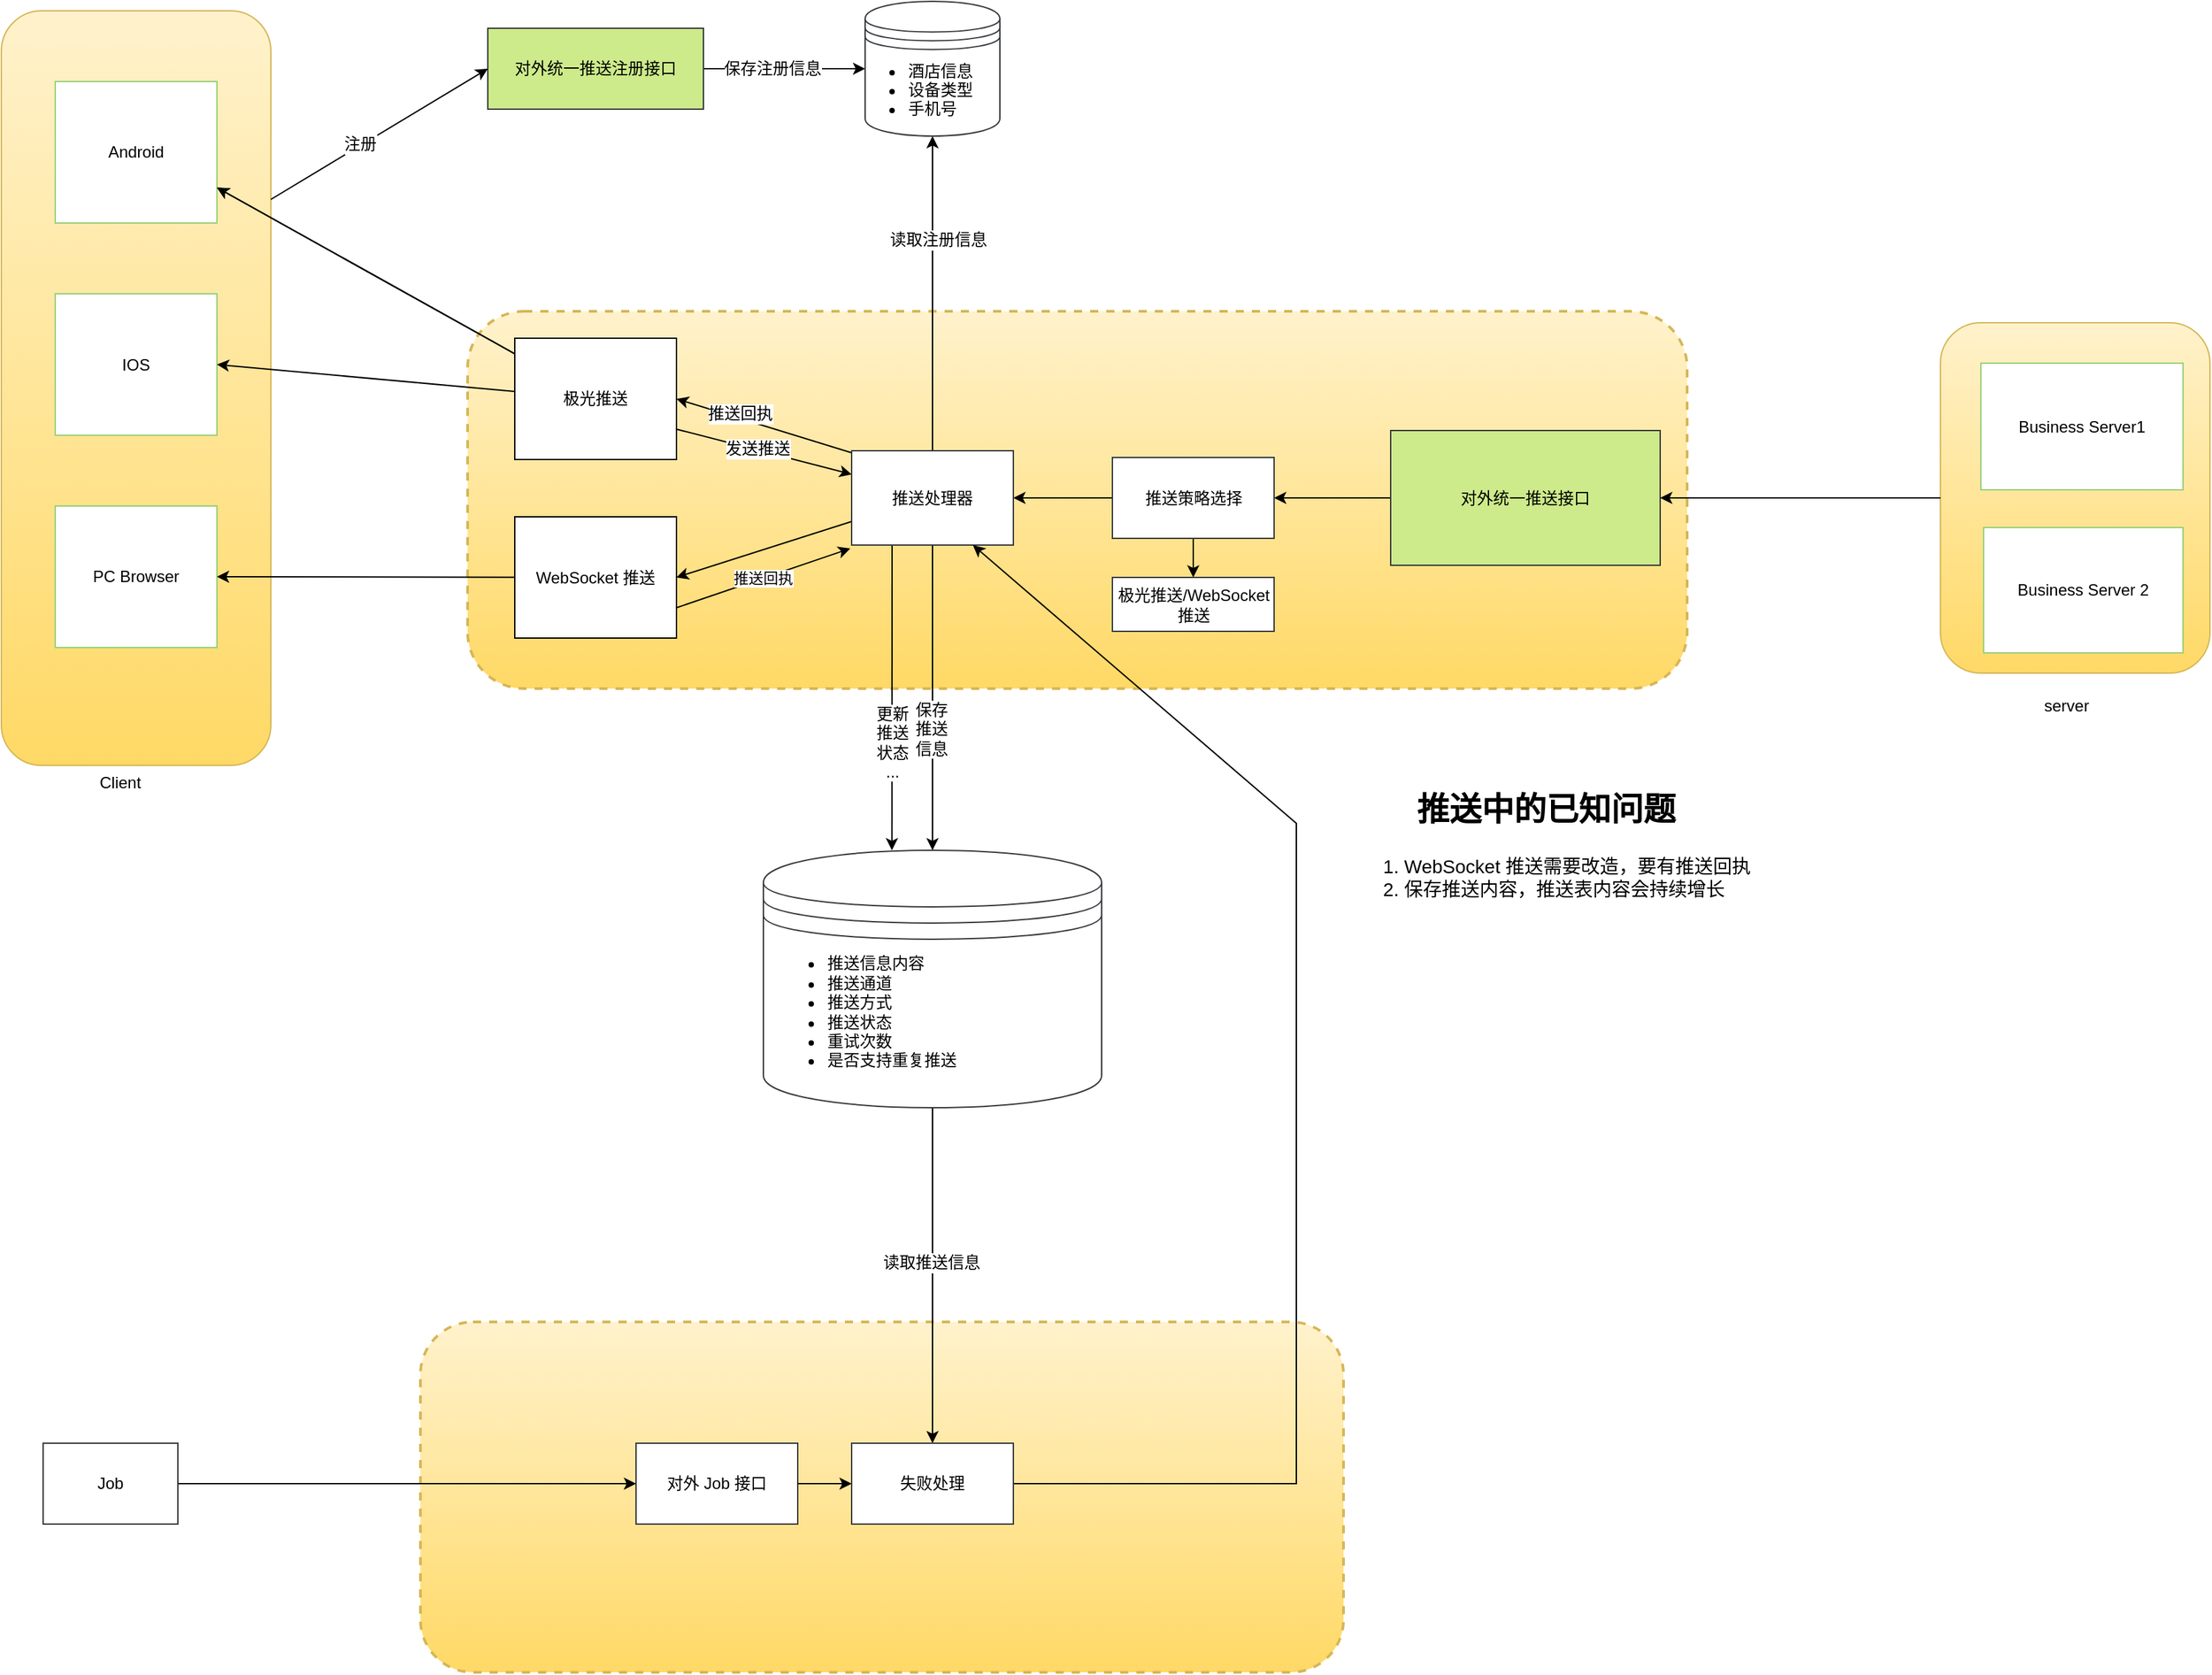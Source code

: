 <mxfile version="10.6.0" type="github"><diagram id="odBI25PlSyBBC4IZ4DZ2" name="第 1 页"><mxGraphModel dx="1378" dy="671" grid="1" gridSize="10" guides="1" tooltips="1" connect="1" arrows="1" fold="1" page="1" pageScale="1" pageWidth="4681" pageHeight="3300" math="0" shadow="0"><root><mxCell id="0"/><mxCell id="1" parent="0"/><mxCell id="6Z6gUu1seezYZleyUaOv-29" value="" style="group" vertex="1" connectable="0" parent="1"><mxGeometry x="19" y="77" width="200" height="560" as="geometry"/></mxCell><mxCell id="6Z6gUu1seezYZleyUaOv-28" value="" style="rounded=1;whiteSpace=wrap;html=1;strokeColor=#d6b656;strokeWidth=1;fillColor=#fff2cc;gradientColor=#ffd966;" vertex="1" parent="6Z6gUu1seezYZleyUaOv-29"><mxGeometry width="200" height="560" as="geometry"/></mxCell><mxCell id="6Z6gUu1seezYZleyUaOv-25" value="Android" style="rounded=0;whiteSpace=wrap;html=1;strokeColor=#97D077;strokeWidth=1;gradientColor=none;" vertex="1" parent="6Z6gUu1seezYZleyUaOv-29"><mxGeometry x="40" y="52.5" width="120" height="105" as="geometry"/></mxCell><mxCell id="6Z6gUu1seezYZleyUaOv-26" value="IOS" style="rounded=0;whiteSpace=wrap;html=1;strokeColor=#97D077;strokeWidth=1;gradientColor=none;" vertex="1" parent="6Z6gUu1seezYZleyUaOv-29"><mxGeometry x="40" y="210" width="120" height="105" as="geometry"/></mxCell><mxCell id="6Z6gUu1seezYZleyUaOv-27" value="PC Browser" style="rounded=0;whiteSpace=wrap;html=1;strokeColor=#97D077;strokeWidth=1;gradientColor=none;" vertex="1" parent="6Z6gUu1seezYZleyUaOv-29"><mxGeometry x="40" y="367.5" width="120" height="105" as="geometry"/></mxCell><mxCell id="6Z6gUu1seezYZleyUaOv-65" value="" style="rounded=1;whiteSpace=wrap;html=1;strokeColor=#d6b656;strokeWidth=2;fillColor=#fff2cc;gradientColor=#ffd966;dashed=1;" vertex="1" parent="1"><mxGeometry x="330" y="1050" width="685" height="260" as="geometry"/></mxCell><mxCell id="6Z6gUu1seezYZleyUaOv-37" value="" style="rounded=1;whiteSpace=wrap;html=1;strokeColor=#d6b656;strokeWidth=2;fillColor=#fff2cc;gradientColor=#ffd966;dashed=1;" vertex="1" parent="1"><mxGeometry x="365" y="300" width="905" height="280" as="geometry"/></mxCell><mxCell id="6Z6gUu1seezYZleyUaOv-56" style="edgeStyle=none;rounded=0;orthogonalLoop=1;jettySize=auto;html=1;entryX=0.38;entryY=0;entryDx=0;entryDy=0;entryPerimeter=0;exitX=0.25;exitY=1;exitDx=0;exitDy=0;" edge="1" parent="1" source="6Z6gUu1seezYZleyUaOv-47" target="6Z6gUu1seezYZleyUaOv-55"><mxGeometry relative="1" as="geometry"><mxPoint x="878" y="475" as="sourcePoint"/><mxPoint x="878" y="716" as="targetPoint"/></mxGeometry></mxCell><mxCell id="6Z6gUu1seezYZleyUaOv-101" value="更新&lt;br&gt;推送&lt;br&gt;状态&lt;br&gt;...&lt;br&gt;" style="text;html=1;resizable=0;points=[];align=center;verticalAlign=middle;labelBackgroundColor=#ffffff;" vertex="1" connectable="0" parent="6Z6gUu1seezYZleyUaOv-56"><mxGeometry y="-1" relative="1" as="geometry"><mxPoint x="0.5" y="33" as="offset"/></mxGeometry></mxCell><mxCell id="6Z6gUu1seezYZleyUaOv-35" style="edgeStyle=none;rounded=0;orthogonalLoop=1;jettySize=auto;html=1;entryX=0;entryY=0.5;entryDx=0;entryDy=0;" edge="1" parent="1" source="6Z6gUu1seezYZleyUaOv-1" target="6Z6gUu1seezYZleyUaOv-34"><mxGeometry relative="1" as="geometry"/></mxCell><mxCell id="6Z6gUu1seezYZleyUaOv-36" value="保存注册信息" style="text;html=1;resizable=0;points=[];align=center;verticalAlign=middle;labelBackgroundColor=#ffffff;" vertex="1" connectable="0" parent="6Z6gUu1seezYZleyUaOv-35"><mxGeometry x="-0.154" relative="1" as="geometry"><mxPoint as="offset"/></mxGeometry></mxCell><mxCell id="6Z6gUu1seezYZleyUaOv-1" value="对外统一推送注册接口" style="rounded=0;whiteSpace=wrap;html=1;strokeColor=#36393d;strokeWidth=1;fillColor=#cdeb8b;gradientColor=none;" vertex="1" parent="1"><mxGeometry x="380" y="90" width="160" height="60" as="geometry"/></mxCell><mxCell id="6Z6gUu1seezYZleyUaOv-50" style="edgeStyle=none;rounded=0;orthogonalLoop=1;jettySize=auto;html=1;entryX=0;entryY=0.25;entryDx=0;entryDy=0;exitX=1;exitY=0.75;exitDx=0;exitDy=0;" edge="1" parent="1" source="6Z6gUu1seezYZleyUaOv-19" target="6Z6gUu1seezYZleyUaOv-47"><mxGeometry relative="1" as="geometry"/></mxCell><mxCell id="6Z6gUu1seezYZleyUaOv-96" style="edgeStyle=none;rounded=0;orthogonalLoop=1;jettySize=auto;html=1;entryX=1;entryY=0.75;entryDx=0;entryDy=0;" edge="1" parent="1" source="6Z6gUu1seezYZleyUaOv-19" target="6Z6gUu1seezYZleyUaOv-25"><mxGeometry relative="1" as="geometry"/></mxCell><mxCell id="6Z6gUu1seezYZleyUaOv-97" style="edgeStyle=none;rounded=0;orthogonalLoop=1;jettySize=auto;html=1;entryX=1;entryY=0.75;entryDx=0;entryDy=0;" edge="1" parent="1" source="6Z6gUu1seezYZleyUaOv-19" target="6Z6gUu1seezYZleyUaOv-25"><mxGeometry relative="1" as="geometry"/></mxCell><mxCell id="6Z6gUu1seezYZleyUaOv-98" style="edgeStyle=none;rounded=0;orthogonalLoop=1;jettySize=auto;html=1;entryX=1;entryY=0.5;entryDx=0;entryDy=0;" edge="1" parent="1" source="6Z6gUu1seezYZleyUaOv-19" target="6Z6gUu1seezYZleyUaOv-26"><mxGeometry relative="1" as="geometry"/></mxCell><mxCell id="6Z6gUu1seezYZleyUaOv-19" value="极光推送" style="rounded=0;whiteSpace=wrap;html=1;strokeColor=#000000;direction=east;" vertex="1" parent="1"><mxGeometry x="400" y="320" width="120" height="90" as="geometry"/></mxCell><mxCell id="6Z6gUu1seezYZleyUaOv-53" value="推送回执" style="edgeStyle=none;rounded=0;orthogonalLoop=1;jettySize=auto;html=1;exitX=1;exitY=0.75;exitDx=0;exitDy=0;" edge="1" parent="1" source="6Z6gUu1seezYZleyUaOv-20"><mxGeometry relative="1" as="geometry"><mxPoint x="649" y="476" as="targetPoint"/></mxGeometry></mxCell><mxCell id="6Z6gUu1seezYZleyUaOv-99" style="edgeStyle=none;rounded=0;orthogonalLoop=1;jettySize=auto;html=1;entryX=1;entryY=0.5;entryDx=0;entryDy=0;" edge="1" parent="1" source="6Z6gUu1seezYZleyUaOv-20" target="6Z6gUu1seezYZleyUaOv-27"><mxGeometry relative="1" as="geometry"/></mxCell><mxCell id="6Z6gUu1seezYZleyUaOv-20" value="WebSocket 推送" style="rounded=0;whiteSpace=wrap;html=1;strokeColor=#000000;direction=east;" vertex="1" parent="1"><mxGeometry x="400" y="452.5" width="120" height="90" as="geometry"/></mxCell><mxCell id="6Z6gUu1seezYZleyUaOv-39" style="edgeStyle=none;rounded=0;orthogonalLoop=1;jettySize=auto;html=1;exitX=0;exitY=0.5;exitDx=0;exitDy=0;" edge="1" parent="1" source="6Z6gUu1seezYZleyUaOv-21" target="6Z6gUu1seezYZleyUaOv-38"><mxGeometry relative="1" as="geometry"/></mxCell><mxCell id="6Z6gUu1seezYZleyUaOv-21" value="对外统一推送接口" style="rounded=0;whiteSpace=wrap;html=1;strokeColor=#36393d;strokeWidth=1;fillColor=#cdeb8b;gradientColor=none;direction=east;" vertex="1" parent="1"><mxGeometry x="1050" y="388.5" width="200" height="100" as="geometry"/></mxCell><mxCell id="6Z6gUu1seezYZleyUaOv-30" style="edgeStyle=none;rounded=0;orthogonalLoop=1;jettySize=auto;html=1;exitX=1;exitY=0.25;exitDx=0;exitDy=0;entryX=0;entryY=0.5;entryDx=0;entryDy=0;" edge="1" parent="1" source="6Z6gUu1seezYZleyUaOv-28" target="6Z6gUu1seezYZleyUaOv-1"><mxGeometry relative="1" as="geometry"/></mxCell><mxCell id="6Z6gUu1seezYZleyUaOv-31" value="注册" style="text;html=1;resizable=0;points=[];align=center;verticalAlign=middle;labelBackgroundColor=#ffffff;" vertex="1" connectable="0" parent="6Z6gUu1seezYZleyUaOv-30"><mxGeometry x="-0.175" y="2" relative="1" as="geometry"><mxPoint as="offset"/></mxGeometry></mxCell><mxCell id="6Z6gUu1seezYZleyUaOv-32" value="Client" style="text;html=1;resizable=0;points=[];autosize=1;align=left;verticalAlign=top;spacingTop=-4;" vertex="1" parent="1"><mxGeometry x="90" y="640" width="50" height="20" as="geometry"/></mxCell><mxCell id="6Z6gUu1seezYZleyUaOv-43" style="edgeStyle=none;rounded=0;orthogonalLoop=1;jettySize=auto;html=1;entryX=0.5;entryY=1;entryDx=0;entryDy=0;exitX=0.5;exitY=0;exitDx=0;exitDy=0;" edge="1" parent="1" source="6Z6gUu1seezYZleyUaOv-47" target="6Z6gUu1seezYZleyUaOv-34"><mxGeometry relative="1" as="geometry"><mxPoint x="760" y="220" as="sourcePoint"/><mxPoint x="691.481" y="175" as="targetPoint"/></mxGeometry></mxCell><mxCell id="6Z6gUu1seezYZleyUaOv-44" value="读取注册信息" style="text;html=1;resizable=0;points=[];align=center;verticalAlign=middle;labelBackgroundColor=#ffffff;" vertex="1" connectable="0" parent="6Z6gUu1seezYZleyUaOv-43"><mxGeometry x="-0.004" y="-2" relative="1" as="geometry"><mxPoint x="2" y="-40" as="offset"/></mxGeometry></mxCell><mxCell id="6Z6gUu1seezYZleyUaOv-40" style="edgeStyle=none;rounded=0;orthogonalLoop=1;jettySize=auto;html=1;exitX=1;exitY=0.5;exitDx=0;exitDy=0;entryX=1;entryY=0.5;entryDx=0;entryDy=0;" edge="1" parent="1" source="6Z6gUu1seezYZleyUaOv-38" target="6Z6gUu1seezYZleyUaOv-47"><mxGeometry relative="1" as="geometry"/></mxCell><mxCell id="6Z6gUu1seezYZleyUaOv-58" value="" style="edgeStyle=none;rounded=0;orthogonalLoop=1;jettySize=auto;html=1;strokeWidth=1;" edge="1" parent="1" source="6Z6gUu1seezYZleyUaOv-38" target="6Z6gUu1seezYZleyUaOv-57"><mxGeometry relative="1" as="geometry"/></mxCell><mxCell id="6Z6gUu1seezYZleyUaOv-38" value="推送策略选择" style="rounded=0;whiteSpace=wrap;html=1;strokeColor=#36393D;strokeWidth=1;gradientColor=#ffffff;direction=east;" vertex="1" parent="1"><mxGeometry x="843.5" y="408.5" width="120" height="60" as="geometry"/></mxCell><mxCell id="6Z6gUu1seezYZleyUaOv-57" value="极光推送/WebSocket推送" style="rounded=0;whiteSpace=wrap;html=1;strokeColor=#36393D;strokeWidth=1;gradientColor=#ffffff;direction=east;" vertex="1" parent="1"><mxGeometry x="843.5" y="497.5" width="120" height="40" as="geometry"/></mxCell><mxCell id="6Z6gUu1seezYZleyUaOv-48" style="edgeStyle=none;rounded=0;orthogonalLoop=1;jettySize=auto;html=1;exitX=0;exitY=0.021;exitDx=0;exitDy=0;entryX=1;entryY=0.5;entryDx=0;entryDy=0;exitPerimeter=0;" edge="1" parent="1" source="6Z6gUu1seezYZleyUaOv-47" target="6Z6gUu1seezYZleyUaOv-19"><mxGeometry relative="1" as="geometry"/></mxCell><mxCell id="6Z6gUu1seezYZleyUaOv-51" value="发送推送" style="text;html=1;resizable=0;points=[];align=center;verticalAlign=middle;labelBackgroundColor=#ffffff;" vertex="1" connectable="0" parent="6Z6gUu1seezYZleyUaOv-48"><mxGeometry x="-0.224" y="3" relative="1" as="geometry"><mxPoint x="-19" y="9.5" as="offset"/></mxGeometry></mxCell><mxCell id="6Z6gUu1seezYZleyUaOv-84" value="推送回执" style="text;html=1;resizable=0;points=[];align=center;verticalAlign=middle;labelBackgroundColor=#ffffff;" vertex="1" connectable="0" parent="6Z6gUu1seezYZleyUaOv-48"><mxGeometry x="0.292" y="-3" relative="1" as="geometry"><mxPoint as="offset"/></mxGeometry></mxCell><mxCell id="6Z6gUu1seezYZleyUaOv-49" style="edgeStyle=none;rounded=0;orthogonalLoop=1;jettySize=auto;html=1;exitX=0;exitY=0.75;exitDx=0;exitDy=0;entryX=1;entryY=0.5;entryDx=0;entryDy=0;" edge="1" parent="1" source="6Z6gUu1seezYZleyUaOv-47" target="6Z6gUu1seezYZleyUaOv-20"><mxGeometry relative="1" as="geometry"/></mxCell><mxCell id="6Z6gUu1seezYZleyUaOv-54" value="发送推送" style="text;html=1;resizable=0;points=[];align=center;verticalAlign=middle;labelBackgroundColor=#ffffff;" vertex="1" connectable="0" parent="6Z6gUu1seezYZleyUaOv-49"><mxGeometry x="-0.812" y="-1" relative="1" as="geometry"><mxPoint x="36.5" y="2.5" as="offset"/></mxGeometry></mxCell><mxCell id="6Z6gUu1seezYZleyUaOv-78" style="edgeStyle=none;rounded=0;orthogonalLoop=1;jettySize=auto;html=1;exitX=0.5;exitY=1;exitDx=0;exitDy=0;entryX=0.5;entryY=0;entryDx=0;entryDy=0;" edge="1" parent="1" source="6Z6gUu1seezYZleyUaOv-47" target="6Z6gUu1seezYZleyUaOv-55"><mxGeometry relative="1" as="geometry"><mxPoint x="932.047" y="475" as="sourcePoint"/><mxPoint x="932.372" y="719" as="targetPoint"/></mxGeometry></mxCell><mxCell id="6Z6gUu1seezYZleyUaOv-100" value="保存&lt;br&gt;推送&lt;br&gt;信息" style="text;html=1;resizable=0;points=[];align=center;verticalAlign=middle;labelBackgroundColor=#ffffff;" vertex="1" connectable="0" parent="6Z6gUu1seezYZleyUaOv-78"><mxGeometry x="0.088" relative="1" as="geometry"><mxPoint x="-1" y="13" as="offset"/></mxGeometry></mxCell><mxCell id="6Z6gUu1seezYZleyUaOv-47" value="推送处理器" style="rounded=0;whiteSpace=wrap;html=1;strokeColor=#36393D;strokeWidth=1;gradientColor=#ffffff;direction=east;" vertex="1" parent="1"><mxGeometry x="650" y="403.5" width="120" height="70" as="geometry"/></mxCell><mxCell id="6Z6gUu1seezYZleyUaOv-76" style="edgeStyle=none;rounded=0;orthogonalLoop=1;jettySize=auto;html=1;entryX=0.5;entryY=0;entryDx=0;entryDy=0;" edge="1" parent="1" source="6Z6gUu1seezYZleyUaOv-55" target="6Z6gUu1seezYZleyUaOv-64"><mxGeometry relative="1" as="geometry"/></mxCell><mxCell id="6Z6gUu1seezYZleyUaOv-77" value="读取推送信息" style="text;html=1;resizable=0;points=[];align=center;verticalAlign=middle;labelBackgroundColor=#ffffff;" vertex="1" connectable="0" parent="6Z6gUu1seezYZleyUaOv-76"><mxGeometry x="-0.078" y="-1" relative="1" as="geometry"><mxPoint as="offset"/></mxGeometry></mxCell><mxCell id="6Z6gUu1seezYZleyUaOv-55" value="" style="shape=datastore;whiteSpace=wrap;html=1;rounded=1;strokeColor=#36393D;strokeWidth=1;gradientColor=none;" vertex="1" parent="1"><mxGeometry x="584.5" y="700" width="251" height="191" as="geometry"/></mxCell><mxCell id="6Z6gUu1seezYZleyUaOv-60" style="edgeStyle=none;rounded=0;orthogonalLoop=1;jettySize=auto;html=1;exitX=1;exitY=0.5;exitDx=0;exitDy=0;" edge="1" parent="1" source="6Z6gUu1seezYZleyUaOv-19" target="6Z6gUu1seezYZleyUaOv-19"><mxGeometry relative="1" as="geometry"/></mxCell><mxCell id="6Z6gUu1seezYZleyUaOv-63" value="&lt;ul&gt;&lt;li&gt;推送信息内容&lt;/li&gt;&lt;li&gt;推送通道&lt;/li&gt;&lt;li&gt;推送方式&lt;/li&gt;&lt;li&gt;推送状态&lt;/li&gt;&lt;li&gt;重试次数&lt;/li&gt;&lt;li&gt;是否支持重复推送&lt;/li&gt;&lt;/ul&gt;" style="text;strokeColor=none;fillColor=none;html=1;whiteSpace=wrap;verticalAlign=middle;overflow=hidden;rounded=1;arcSize=0;" vertex="1" parent="1"><mxGeometry x="590" y="760" width="240" height="119" as="geometry"/></mxCell><mxCell id="6Z6gUu1seezYZleyUaOv-85" style="edgeStyle=none;rounded=0;orthogonalLoop=1;jettySize=auto;html=1;exitX=1;exitY=0.5;exitDx=0;exitDy=0;entryX=0.75;entryY=1;entryDx=0;entryDy=0;" edge="1" parent="1" source="6Z6gUu1seezYZleyUaOv-64" target="6Z6gUu1seezYZleyUaOv-47"><mxGeometry relative="1" as="geometry"><Array as="points"><mxPoint x="980" y="1170"/><mxPoint x="980" y="680"/></Array></mxGeometry></mxCell><mxCell id="6Z6gUu1seezYZleyUaOv-64" value="失败处理" style="rounded=0;whiteSpace=wrap;html=1;strokeColor=#36393D;strokeWidth=1;gradientColor=#ffffff;" vertex="1" parent="1"><mxGeometry x="650" y="1140" width="120" height="60" as="geometry"/></mxCell><mxCell id="6Z6gUu1seezYZleyUaOv-68" value="对外 Job 接口" style="rounded=0;whiteSpace=wrap;html=1;strokeColor=#36393D;strokeWidth=1;gradientColor=#ffffff;" vertex="1" parent="1"><mxGeometry x="490" y="1140" width="120" height="60" as="geometry"/></mxCell><mxCell id="6Z6gUu1seezYZleyUaOv-70" style="edgeStyle=none;rounded=0;orthogonalLoop=1;jettySize=auto;html=1;entryX=0;entryY=0.5;entryDx=0;entryDy=0;" edge="1" parent="1" source="6Z6gUu1seezYZleyUaOv-69" target="6Z6gUu1seezYZleyUaOv-68"><mxGeometry relative="1" as="geometry"/></mxCell><mxCell id="6Z6gUu1seezYZleyUaOv-69" value="Job" style="rounded=0;whiteSpace=wrap;html=1;strokeColor=#36393D;strokeWidth=1;gradientColor=#ffffff;" vertex="1" parent="1"><mxGeometry x="50" y="1140" width="100" height="60" as="geometry"/></mxCell><mxCell id="6Z6gUu1seezYZleyUaOv-71" style="edgeStyle=none;rounded=0;orthogonalLoop=1;jettySize=auto;html=1;exitX=1;exitY=0.5;exitDx=0;exitDy=0;entryX=0;entryY=0.5;entryDx=0;entryDy=0;" edge="1" parent="1" source="6Z6gUu1seezYZleyUaOv-68" target="6Z6gUu1seezYZleyUaOv-64"><mxGeometry relative="1" as="geometry"/></mxCell><mxCell id="6Z6gUu1seezYZleyUaOv-83" style="edgeStyle=none;rounded=0;orthogonalLoop=1;jettySize=auto;html=1;exitX=0;exitY=0.5;exitDx=0;exitDy=0;" edge="1" parent="1" source="6Z6gUu1seezYZleyUaOv-20" target="6Z6gUu1seezYZleyUaOv-20"><mxGeometry relative="1" as="geometry"/></mxCell><mxCell id="6Z6gUu1seezYZleyUaOv-86" value="" style="group" vertex="1" connectable="0" parent="1"><mxGeometry x="1018" y="650" width="440" height="110" as="geometry"/></mxCell><mxCell id="6Z6gUu1seezYZleyUaOv-80" value="&lt;ol style=&quot;font-size: 14px&quot;&gt;&lt;li&gt;WebSocket 推送需要改造，要有推送回执&lt;/li&gt;&lt;li&gt;保存推送内容，推送表内容会持续增长&lt;/li&gt;&lt;/ol&gt;" style="text;strokeColor=none;fillColor=none;html=1;whiteSpace=wrap;verticalAlign=middle;overflow=hidden;rounded=1;" vertex="1" parent="6Z6gUu1seezYZleyUaOv-86"><mxGeometry y="30" width="440" height="80" as="geometry"/></mxCell><mxCell id="6Z6gUu1seezYZleyUaOv-82" value="推送中的已知问题" style="text;strokeColor=none;fillColor=none;html=1;fontSize=24;fontStyle=1;verticalAlign=middle;align=center;rounded=1;" vertex="1" parent="6Z6gUu1seezYZleyUaOv-86"><mxGeometry x="20" width="254" height="40" as="geometry"/></mxCell><mxCell id="6Z6gUu1seezYZleyUaOv-88" value="" style="group" vertex="1" connectable="0" parent="1"><mxGeometry x="1458" y="313.5" width="200" height="260" as="geometry"/></mxCell><mxCell id="6Z6gUu1seezYZleyUaOv-89" value="" style="rounded=1;whiteSpace=wrap;html=1;strokeColor=#d6b656;strokeWidth=1;fillColor=#fff2cc;gradientColor=#ffd966;" vertex="1" parent="6Z6gUu1seezYZleyUaOv-88"><mxGeometry y="-5" width="200" height="260" as="geometry"/></mxCell><mxCell id="6Z6gUu1seezYZleyUaOv-90" value="Business Server 2" style="rounded=0;whiteSpace=wrap;html=1;strokeColor=#97D077;strokeWidth=1;gradientColor=none;" vertex="1" parent="6Z6gUu1seezYZleyUaOv-88"><mxGeometry x="32" y="147" width="148" height="93" as="geometry"/></mxCell><mxCell id="6Z6gUu1seezYZleyUaOv-91" value="Business Server1" style="rounded=0;whiteSpace=wrap;html=1;strokeColor=#97D077;strokeWidth=1;gradientColor=none;" vertex="1" parent="6Z6gUu1seezYZleyUaOv-88"><mxGeometry x="30" y="25" width="150" height="94" as="geometry"/></mxCell><mxCell id="6Z6gUu1seezYZleyUaOv-93" value="server" style="text;html=1;resizable=0;points=[];autosize=1;align=left;verticalAlign=top;spacingTop=-4;" vertex="1" parent="1"><mxGeometry x="1533" y="582.5" width="50" height="20" as="geometry"/></mxCell><mxCell id="6Z6gUu1seezYZleyUaOv-94" style="edgeStyle=none;rounded=0;orthogonalLoop=1;jettySize=auto;html=1;exitX=0;exitY=0.5;exitDx=0;exitDy=0;entryX=1;entryY=0.5;entryDx=0;entryDy=0;" edge="1" parent="1" source="6Z6gUu1seezYZleyUaOv-89" target="6Z6gUu1seezYZleyUaOv-21"><mxGeometry relative="1" as="geometry"/></mxCell><mxCell id="6Z6gUu1seezYZleyUaOv-95" value="" style="group" vertex="1" connectable="0" parent="1"><mxGeometry x="650" y="70" width="110" height="100" as="geometry"/></mxCell><mxCell id="6Z6gUu1seezYZleyUaOv-34" value="" style="shape=datastore;whiteSpace=wrap;html=1;rounded=1;strokeColor=#36393D;strokeWidth=1;gradientColor=none;" vertex="1" parent="6Z6gUu1seezYZleyUaOv-95"><mxGeometry x="10" width="100" height="100" as="geometry"/></mxCell><mxCell id="6Z6gUu1seezYZleyUaOv-62" value="&lt;ul&gt;&lt;li&gt;酒店信息&lt;/li&gt;&lt;li&gt;设备类型&lt;/li&gt;&lt;li&gt;手机号&lt;/li&gt;&lt;/ul&gt;" style="text;strokeColor=none;fillColor=none;html=1;whiteSpace=wrap;verticalAlign=middle;overflow=hidden;rounded=1;" vertex="1" parent="6Z6gUu1seezYZleyUaOv-95"><mxGeometry y="30" width="100" height="60" as="geometry"/></mxCell></root></mxGraphModel></diagram></mxfile>